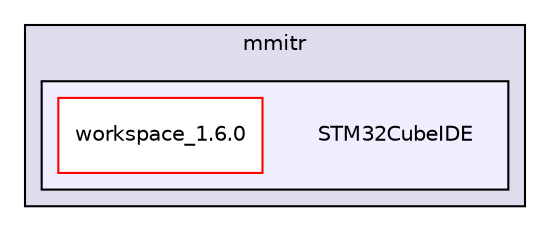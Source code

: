 digraph "C:/Users/mmitr/STM32CubeIDE" {
  compound=true
  node [ fontsize="10", fontname="Helvetica"];
  edge [ labelfontsize="10", labelfontname="Helvetica"];
  subgraph clusterdir_34bfd96ef77872ae5e78d21c654987cf {
    graph [ bgcolor="#ddddee", pencolor="black", label="mmitr" fontname="Helvetica", fontsize="10", URL="dir_34bfd96ef77872ae5e78d21c654987cf.html"]
  subgraph clusterdir_0276ea3e5ecc2208a1aa165b7102c528 {
    graph [ bgcolor="#eeeeff", pencolor="black", label="" URL="dir_0276ea3e5ecc2208a1aa165b7102c528.html"];
    dir_0276ea3e5ecc2208a1aa165b7102c528 [shape=plaintext label="STM32CubeIDE"];
  dir_1e65d6df7fb598be586b79597aba7ecb [shape=box label="workspace_1.6.0" fillcolor="white" style="filled" color="red" URL="dir_1e65d6df7fb598be586b79597aba7ecb.html"];
  }
  }
}

